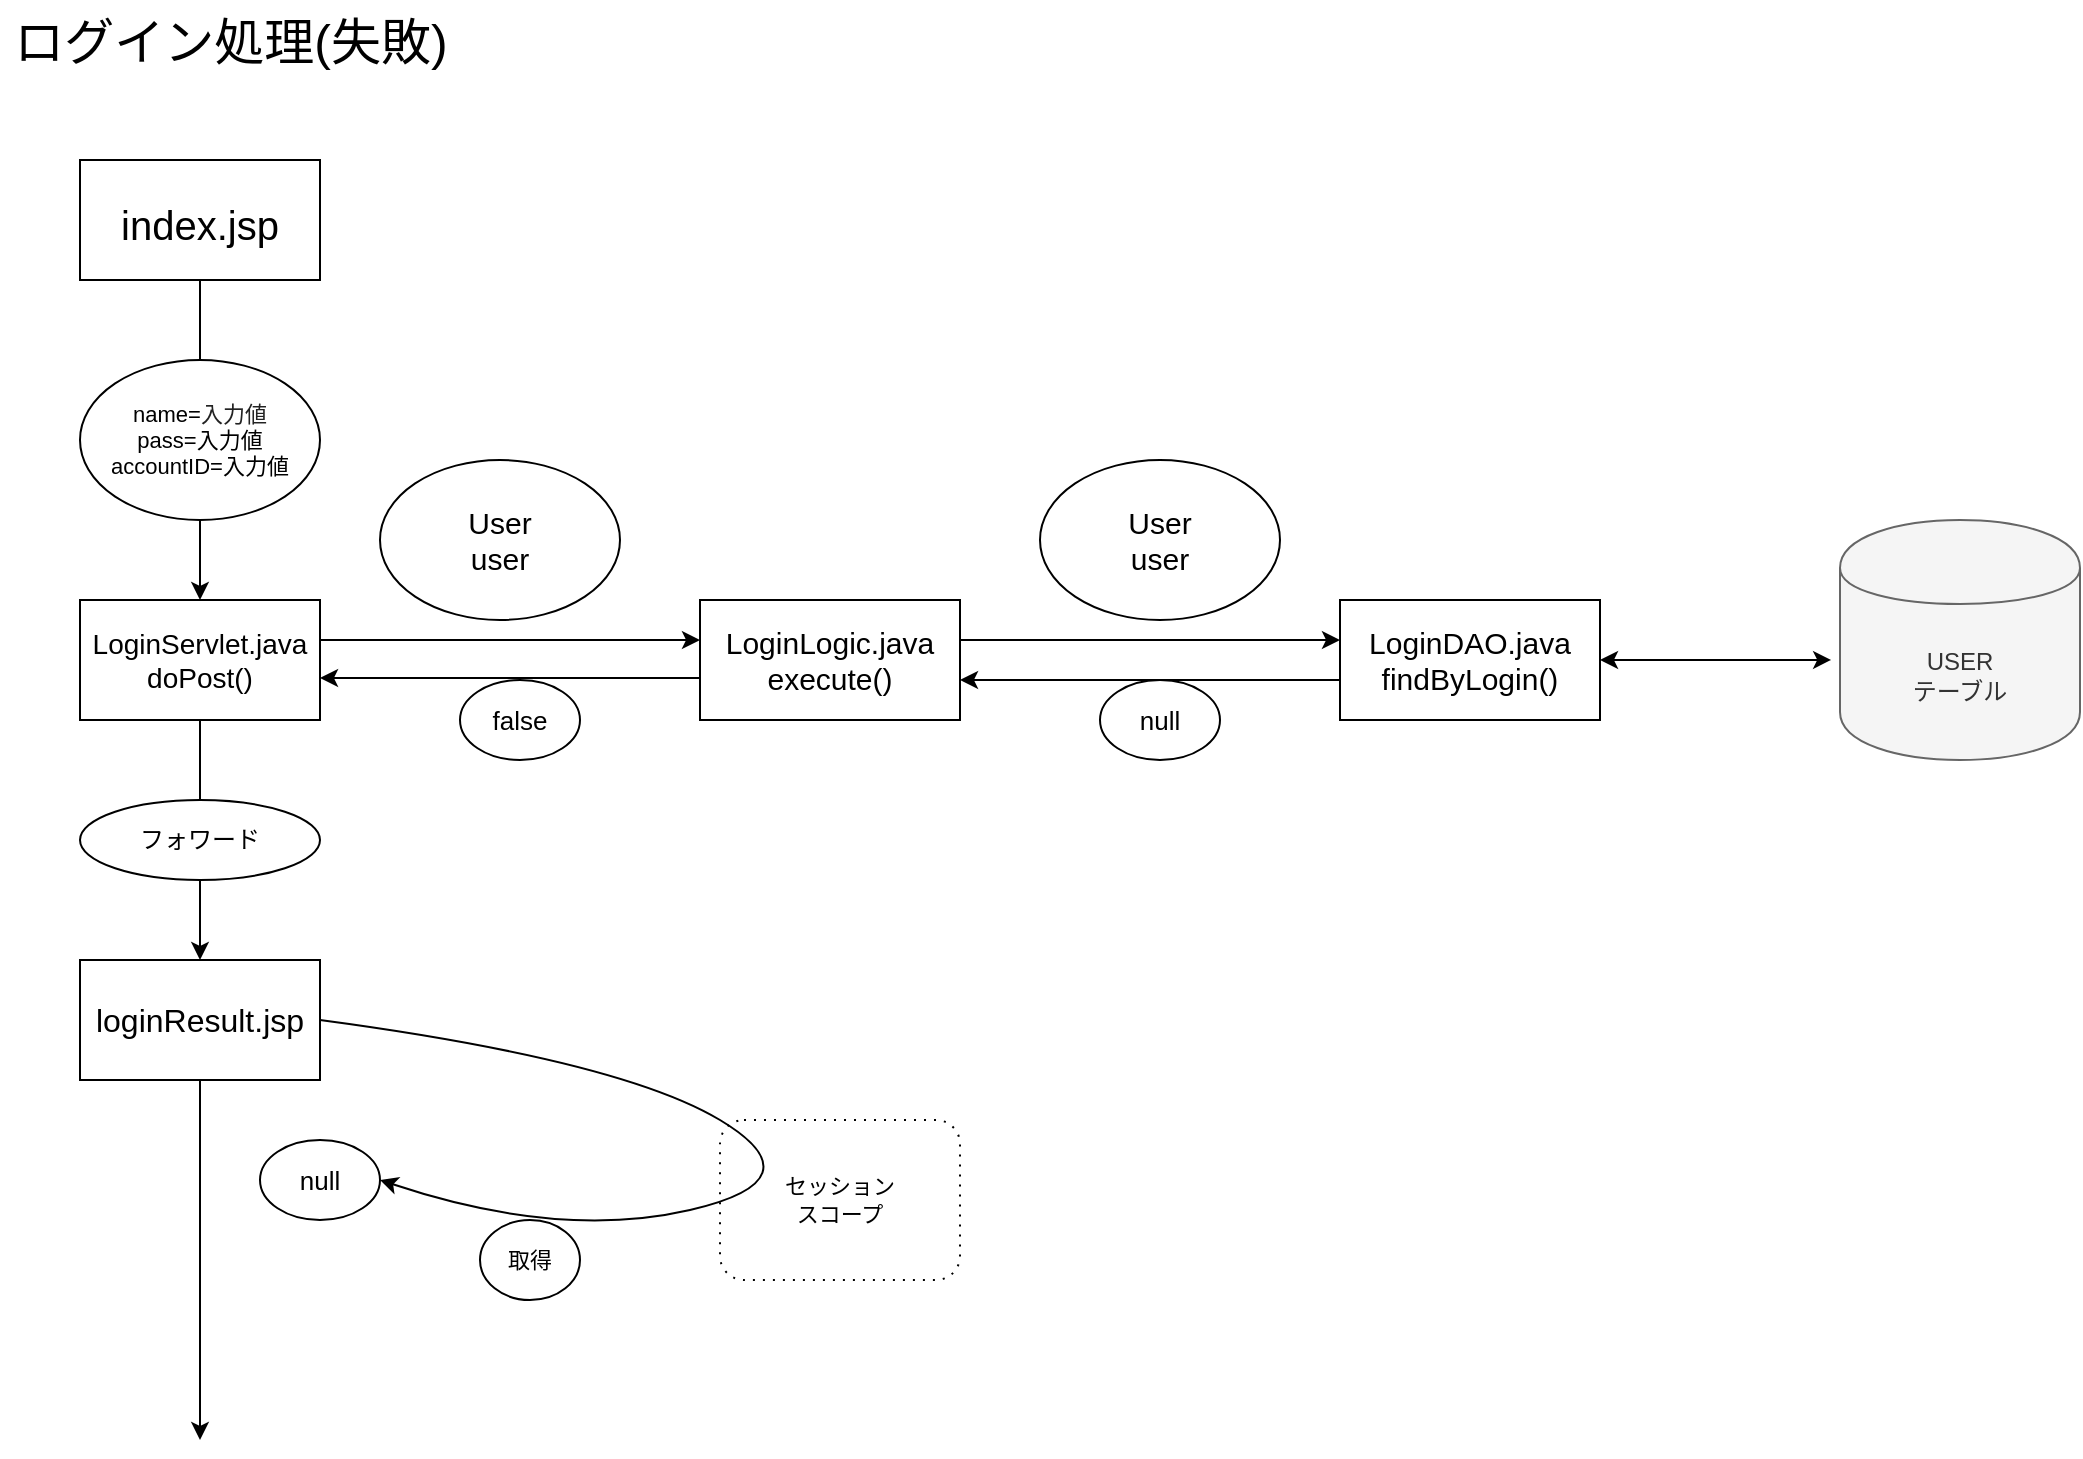 <mxfile version="13.1.14" type="device"><diagram id="U8kZWVOXhUD6CmaM-PHS" name="ページ1"><mxGraphModel dx="723" dy="361" grid="1" gridSize="10" guides="1" tooltips="1" connect="1" arrows="1" fold="1" page="1" pageScale="1" pageWidth="1169" pageHeight="827" math="0" shadow="0"><root><mxCell id="0"/><mxCell id="1" parent="0"/><mxCell id="IZDCVJFF9X4eNUrjQKVg-1" value="ログイン処理(失敗)" style="text;html=1;align=center;verticalAlign=middle;resizable=0;points=[];autosize=1;fontSize=25;" vertex="1" parent="1"><mxGeometry x="40" y="40" width="230" height="40" as="geometry"/></mxCell><mxCell id="IZDCVJFF9X4eNUrjQKVg-2" value="&lt;font style=&quot;font-size: 20px&quot;&gt;index.jsp&lt;/font&gt;" style="rounded=0;whiteSpace=wrap;html=1;fontSize=25;" vertex="1" parent="1"><mxGeometry x="80" y="120" width="120" height="60" as="geometry"/></mxCell><mxCell id="IZDCVJFF9X4eNUrjQKVg-3" value="&lt;div style=&quot;text-align: left&quot;&gt;&lt;span&gt;　name=&lt;font color=&quot;#222222&quot;&gt;入力値&lt;/font&gt;&lt;/span&gt;&lt;/div&gt;pass=入力値&lt;br style=&quot;font-size: 11px&quot;&gt;accountID=入力値" style="ellipse;whiteSpace=wrap;html=1;fontSize=11;" vertex="1" parent="1"><mxGeometry x="80" y="220" width="120" height="80" as="geometry"/></mxCell><mxCell id="IZDCVJFF9X4eNUrjQKVg-4" value="&lt;font style=&quot;font-size: 14px&quot;&gt;LoginServlet.java&lt;br&gt;doPost()&lt;br style=&quot;font-size: 14px&quot;&gt;&lt;/font&gt;" style="rounded=0;whiteSpace=wrap;html=1;fontSize=14;" vertex="1" parent="1"><mxGeometry x="80" y="340" width="120" height="60" as="geometry"/></mxCell><mxCell id="IZDCVJFF9X4eNUrjQKVg-5" value="&lt;font style=&quot;font-size: 16px&quot;&gt;loginResult.jsp&lt;/font&gt;" style="rounded=0;whiteSpace=wrap;html=1;fontSize=12;" vertex="1" parent="1"><mxGeometry x="80" y="520" width="120" height="60" as="geometry"/></mxCell><mxCell id="IZDCVJFF9X4eNUrjQKVg-6" value="フォワード" style="ellipse;whiteSpace=wrap;html=1;fontSize=12;" vertex="1" parent="1"><mxGeometry x="80" y="440" width="120" height="40" as="geometry"/></mxCell><mxCell id="IZDCVJFF9X4eNUrjQKVg-7" value="" style="endArrow=none;html=1;fontSize=12;entryX=0.5;entryY=0;entryDx=0;entryDy=0;exitX=0.5;exitY=1;exitDx=0;exitDy=0;" edge="1" parent="1" source="IZDCVJFF9X4eNUrjQKVg-4" target="IZDCVJFF9X4eNUrjQKVg-6"><mxGeometry width="50" height="50" relative="1" as="geometry"><mxPoint x="390" y="580" as="sourcePoint"/><mxPoint x="440" y="530" as="targetPoint"/></mxGeometry></mxCell><mxCell id="IZDCVJFF9X4eNUrjQKVg-8" value="" style="endArrow=classic;html=1;fontSize=12;exitX=0.5;exitY=1;exitDx=0;exitDy=0;entryX=0.5;entryY=0;entryDx=0;entryDy=0;" edge="1" parent="1" source="IZDCVJFF9X4eNUrjQKVg-6" target="IZDCVJFF9X4eNUrjQKVg-5"><mxGeometry width="50" height="50" relative="1" as="geometry"><mxPoint x="390" y="580" as="sourcePoint"/><mxPoint x="440" y="530" as="targetPoint"/></mxGeometry></mxCell><mxCell id="IZDCVJFF9X4eNUrjQKVg-9" value="" style="endArrow=none;html=1;fontSize=12;entryX=0.5;entryY=0;entryDx=0;entryDy=0;exitX=0.5;exitY=1;exitDx=0;exitDy=0;" edge="1" parent="1" source="IZDCVJFF9X4eNUrjQKVg-2" target="IZDCVJFF9X4eNUrjQKVg-3"><mxGeometry width="50" height="50" relative="1" as="geometry"><mxPoint x="390" y="180" as="sourcePoint"/><mxPoint x="440" y="130" as="targetPoint"/></mxGeometry></mxCell><mxCell id="IZDCVJFF9X4eNUrjQKVg-10" value="" style="endArrow=classic;html=1;fontSize=12;exitX=0.5;exitY=1;exitDx=0;exitDy=0;entryX=0.5;entryY=0;entryDx=0;entryDy=0;" edge="1" parent="1" source="IZDCVJFF9X4eNUrjQKVg-3" target="IZDCVJFF9X4eNUrjQKVg-4"><mxGeometry width="50" height="50" relative="1" as="geometry"><mxPoint x="390" y="380" as="sourcePoint"/><mxPoint x="440" y="330" as="targetPoint"/></mxGeometry></mxCell><mxCell id="IZDCVJFF9X4eNUrjQKVg-11" value="LoginLogic.java&lt;br style=&quot;font-size: 15px;&quot;&gt;execute()" style="rounded=0;whiteSpace=wrap;html=1;fontSize=15;" vertex="1" parent="1"><mxGeometry x="390" y="340" width="130" height="60" as="geometry"/></mxCell><mxCell id="IZDCVJFF9X4eNUrjQKVg-12" value="" style="endArrow=classic;html=1;fontSize=15;exitX=0;exitY=0.65;exitDx=0;exitDy=0;exitPerimeter=0;entryX=1;entryY=0.65;entryDx=0;entryDy=0;entryPerimeter=0;" edge="1" parent="1" source="IZDCVJFF9X4eNUrjQKVg-11" target="IZDCVJFF9X4eNUrjQKVg-4"><mxGeometry width="50" height="50" relative="1" as="geometry"><mxPoint x="410" y="280" as="sourcePoint"/><mxPoint x="460" y="230" as="targetPoint"/></mxGeometry></mxCell><mxCell id="IZDCVJFF9X4eNUrjQKVg-13" value="User&lt;br&gt;user" style="ellipse;whiteSpace=wrap;html=1;fontSize=15;" vertex="1" parent="1"><mxGeometry x="230" y="270" width="120" height="80" as="geometry"/></mxCell><mxCell id="IZDCVJFF9X4eNUrjQKVg-14" value="" style="endArrow=classic;html=1;fontSize=15;exitX=1;exitY=0.25;exitDx=0;exitDy=0;entryX=0;entryY=0.25;entryDx=0;entryDy=0;" edge="1" parent="1"><mxGeometry width="50" height="50" relative="1" as="geometry"><mxPoint x="520" y="360" as="sourcePoint"/><mxPoint x="710" y="360" as="targetPoint"/></mxGeometry></mxCell><mxCell id="IZDCVJFF9X4eNUrjQKVg-15" value="" style="endArrow=classic;html=1;fontSize=15;exitX=1;exitY=0.25;exitDx=0;exitDy=0;entryX=0;entryY=0.25;entryDx=0;entryDy=0;" edge="1" parent="1"><mxGeometry width="50" height="50" relative="1" as="geometry"><mxPoint x="200" y="360" as="sourcePoint"/><mxPoint x="390" y="360" as="targetPoint"/></mxGeometry></mxCell><mxCell id="IZDCVJFF9X4eNUrjQKVg-16" value="LoginDAO.java&lt;br style=&quot;font-size: 15px&quot;&gt;findByLogin()" style="rounded=0;whiteSpace=wrap;html=1;fontSize=15;" vertex="1" parent="1"><mxGeometry x="710" y="340" width="130" height="60" as="geometry"/></mxCell><mxCell id="IZDCVJFF9X4eNUrjQKVg-17" value="" style="endArrow=classic;html=1;fontSize=15;exitX=0;exitY=0.65;exitDx=0;exitDy=0;exitPerimeter=0;entryX=1;entryY=0.65;entryDx=0;entryDy=0;entryPerimeter=0;" edge="1" parent="1"><mxGeometry width="50" height="50" relative="1" as="geometry"><mxPoint x="710" y="380" as="sourcePoint"/><mxPoint x="520" y="380" as="targetPoint"/></mxGeometry></mxCell><mxCell id="IZDCVJFF9X4eNUrjQKVg-18" value="USER&lt;br&gt;テーブル" style="shape=cylinder;whiteSpace=wrap;html=1;boundedLbl=1;backgroundOutline=1;fillColor=#f5f5f5;strokeColor=#666666;fontColor=#333333;" vertex="1" parent="1"><mxGeometry x="960" y="300" width="120" height="120" as="geometry"/></mxCell><mxCell id="IZDCVJFF9X4eNUrjQKVg-19" value="" style="endArrow=classic;startArrow=classic;html=1;exitX=1;exitY=0.5;exitDx=0;exitDy=0;entryX=-0.037;entryY=0.583;entryDx=0;entryDy=0;entryPerimeter=0;" edge="1" parent="1" source="IZDCVJFF9X4eNUrjQKVg-16" target="IZDCVJFF9X4eNUrjQKVg-18"><mxGeometry width="50" height="50" relative="1" as="geometry"><mxPoint x="860" y="400" as="sourcePoint"/><mxPoint x="910" y="350" as="targetPoint"/></mxGeometry></mxCell><mxCell id="IZDCVJFF9X4eNUrjQKVg-21" value="セッション&lt;br&gt;スコープ" style="shape=ext;rounded=1;html=1;whiteSpace=wrap;dashed=1;dashPattern=1 4;fontSize=11;" vertex="1" parent="1"><mxGeometry x="400" y="600" width="120" height="80" as="geometry"/></mxCell><mxCell id="IZDCVJFF9X4eNUrjQKVg-24" value="" style="curved=1;endArrow=classic;html=1;fontSize=11;exitX=1;exitY=0.5;exitDx=0;exitDy=0;" edge="1" parent="1" source="IZDCVJFF9X4eNUrjQKVg-5"><mxGeometry width="50" height="50" relative="1" as="geometry"><mxPoint x="250" y="640" as="sourcePoint"/><mxPoint x="230" y="630" as="targetPoint"/><Array as="points"><mxPoint x="350" y="570"/><mxPoint x="450" y="630"/><mxPoint x="320" y="660"/></Array></mxGeometry></mxCell><mxCell id="IZDCVJFF9X4eNUrjQKVg-25" value="取得" style="ellipse;whiteSpace=wrap;html=1;fontSize=11;" vertex="1" parent="1"><mxGeometry x="280" y="650" width="50" height="40" as="geometry"/></mxCell><mxCell id="IZDCVJFF9X4eNUrjQKVg-26" value="User&lt;br&gt;user" style="ellipse;whiteSpace=wrap;html=1;fontSize=15;" vertex="1" parent="1"><mxGeometry x="560" y="270" width="120" height="80" as="geometry"/></mxCell><mxCell id="IZDCVJFF9X4eNUrjQKVg-27" value="&lt;font style=&quot;font-size: 13px&quot;&gt;false&lt;/font&gt;" style="ellipse;whiteSpace=wrap;html=1;fontSize=11;" vertex="1" parent="1"><mxGeometry x="270" y="380" width="60" height="40" as="geometry"/></mxCell><mxCell id="IZDCVJFF9X4eNUrjQKVg-28" value="null" style="ellipse;whiteSpace=wrap;html=1;fontSize=13;" vertex="1" parent="1"><mxGeometry x="590" y="380" width="60" height="40" as="geometry"/></mxCell><mxCell id="IZDCVJFF9X4eNUrjQKVg-33" value="null" style="ellipse;whiteSpace=wrap;html=1;fontSize=13;align=center;" vertex="1" parent="1"><mxGeometry x="170" y="610" width="60" height="40" as="geometry"/></mxCell><mxCell id="IZDCVJFF9X4eNUrjQKVg-34" value="" style="endArrow=classic;html=1;fontSize=13;exitX=0.5;exitY=1;exitDx=0;exitDy=0;" edge="1" parent="1" source="IZDCVJFF9X4eNUrjQKVg-5"><mxGeometry width="50" height="50" relative="1" as="geometry"><mxPoint x="160" y="730" as="sourcePoint"/><mxPoint x="140" y="760" as="targetPoint"/></mxGeometry></mxCell></root></mxGraphModel></diagram></mxfile>